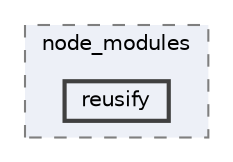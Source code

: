 digraph "pkiclassroomrescheduler/src/main/frontend/node_modules/reusify"
{
 // LATEX_PDF_SIZE
  bgcolor="transparent";
  edge [fontname=Helvetica,fontsize=10,labelfontname=Helvetica,labelfontsize=10];
  node [fontname=Helvetica,fontsize=10,shape=box,height=0.2,width=0.4];
  compound=true
  subgraph clusterdir_72953eda66ccb3a2722c28e1c3e6c23b {
    graph [ bgcolor="#edf0f7", pencolor="grey50", label="node_modules", fontname=Helvetica,fontsize=10 style="filled,dashed", URL="dir_72953eda66ccb3a2722c28e1c3e6c23b.html",tooltip=""]
  dir_7942bb80afa10653603a7d7364215d14 [label="reusify", fillcolor="#edf0f7", color="grey25", style="filled,bold", URL="dir_7942bb80afa10653603a7d7364215d14.html",tooltip=""];
  }
}
